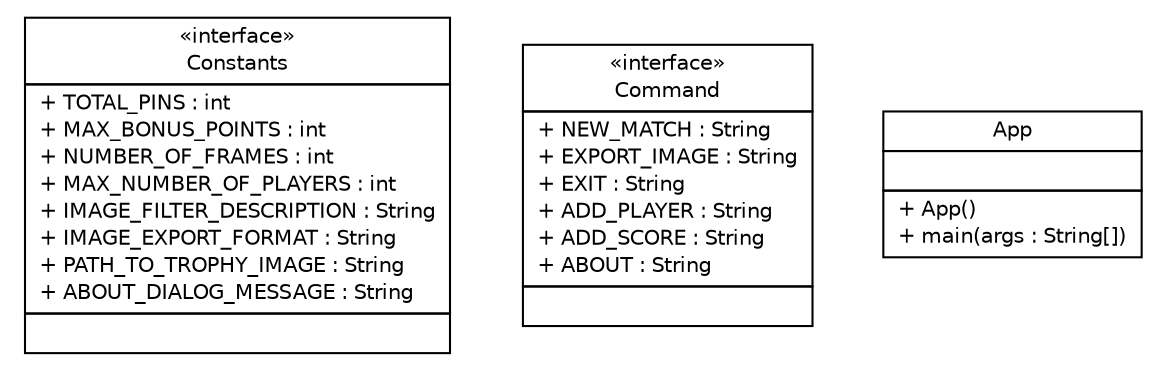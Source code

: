 #!/usr/local/bin/dot
#
# Class diagram 
# Generated by UMLGraph version R5_6 (http://www.umlgraph.org/)
#

digraph G {
	edge [fontname="Helvetica",fontsize=10,labelfontname="Helvetica",labelfontsize=10];
	node [fontname="Helvetica",fontsize=10,shape=plaintext];
	nodesep=0.25;
	ranksep=0.5;
	// thmuggleton.Constants
	c26 [label=<<table title="thmuggleton.Constants" border="0" cellborder="1" cellspacing="0" cellpadding="2" port="p" href="./Constants.html">
		<tr><td><table border="0" cellspacing="0" cellpadding="1">
<tr><td align="center" balign="center"> &#171;interface&#187; </td></tr>
<tr><td align="center" balign="center"> Constants </td></tr>
		</table></td></tr>
		<tr><td><table border="0" cellspacing="0" cellpadding="1">
<tr><td align="left" balign="left"> + TOTAL_PINS : int </td></tr>
<tr><td align="left" balign="left"> + MAX_BONUS_POINTS : int </td></tr>
<tr><td align="left" balign="left"> + NUMBER_OF_FRAMES : int </td></tr>
<tr><td align="left" balign="left"> + MAX_NUMBER_OF_PLAYERS : int </td></tr>
<tr><td align="left" balign="left"> + IMAGE_FILTER_DESCRIPTION : String </td></tr>
<tr><td align="left" balign="left"> + IMAGE_EXPORT_FORMAT : String </td></tr>
<tr><td align="left" balign="left"> + PATH_TO_TROPHY_IMAGE : String </td></tr>
<tr><td align="left" balign="left"> + ABOUT_DIALOG_MESSAGE : String </td></tr>
		</table></td></tr>
		<tr><td><table border="0" cellspacing="0" cellpadding="1">
<tr><td align="left" balign="left">  </td></tr>
		</table></td></tr>
		</table>>, URL="./Constants.html", fontname="Helvetica", fontcolor="black", fontsize=10.0];
	// thmuggleton.Command
	c27 [label=<<table title="thmuggleton.Command" border="0" cellborder="1" cellspacing="0" cellpadding="2" port="p" href="./Command.html">
		<tr><td><table border="0" cellspacing="0" cellpadding="1">
<tr><td align="center" balign="center"> &#171;interface&#187; </td></tr>
<tr><td align="center" balign="center"> Command </td></tr>
		</table></td></tr>
		<tr><td><table border="0" cellspacing="0" cellpadding="1">
<tr><td align="left" balign="left"> + NEW_MATCH : String </td></tr>
<tr><td align="left" balign="left"> + EXPORT_IMAGE : String </td></tr>
<tr><td align="left" balign="left"> + EXIT : String </td></tr>
<tr><td align="left" balign="left"> + ADD_PLAYER : String </td></tr>
<tr><td align="left" balign="left"> + ADD_SCORE : String </td></tr>
<tr><td align="left" balign="left"> + ABOUT : String </td></tr>
		</table></td></tr>
		<tr><td><table border="0" cellspacing="0" cellpadding="1">
<tr><td align="left" balign="left">  </td></tr>
		</table></td></tr>
		</table>>, URL="./Command.html", fontname="Helvetica", fontcolor="black", fontsize=10.0];
	// thmuggleton.App
	c28 [label=<<table title="thmuggleton.App" border="0" cellborder="1" cellspacing="0" cellpadding="2" port="p" href="./App.html">
		<tr><td><table border="0" cellspacing="0" cellpadding="1">
<tr><td align="center" balign="center"> App </td></tr>
		</table></td></tr>
		<tr><td><table border="0" cellspacing="0" cellpadding="1">
<tr><td align="left" balign="left">  </td></tr>
		</table></td></tr>
		<tr><td><table border="0" cellspacing="0" cellpadding="1">
<tr><td align="left" balign="left"> + App() </td></tr>
<tr><td align="left" balign="left"> + main(args : String[]) </td></tr>
		</table></td></tr>
		</table>>, URL="./App.html", fontname="Helvetica", fontcolor="black", fontsize=10.0];
}

